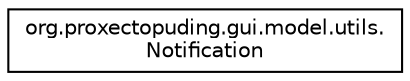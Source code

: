 digraph "Graphical Class Hierarchy"
{
  edge [fontname="Helvetica",fontsize="10",labelfontname="Helvetica",labelfontsize="10"];
  node [fontname="Helvetica",fontsize="10",shape=record];
  rankdir="LR";
  Node0 [label="org.proxectopuding.gui.model.utils.\lNotification",height=0.2,width=0.4,color="black", fillcolor="white", style="filled",URL="$enumorg_1_1proxectopuding_1_1gui_1_1model_1_1utils_1_1Notification.html"];
}

